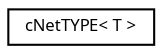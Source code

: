 digraph "Graphical Class Hierarchy"
{
  edge [fontname="Sans",fontsize="8",labelfontname="Sans",labelfontsize="8"];
  node [fontname="Sans",fontsize="8",shape=record];
  rankdir="LR";
  Node1 [label="cNetTYPE\< T \>",height=0.2,width=0.4,color="black", fillcolor="white", style="filled",URL="$classc_net_t_y_p_e.html"];
}
